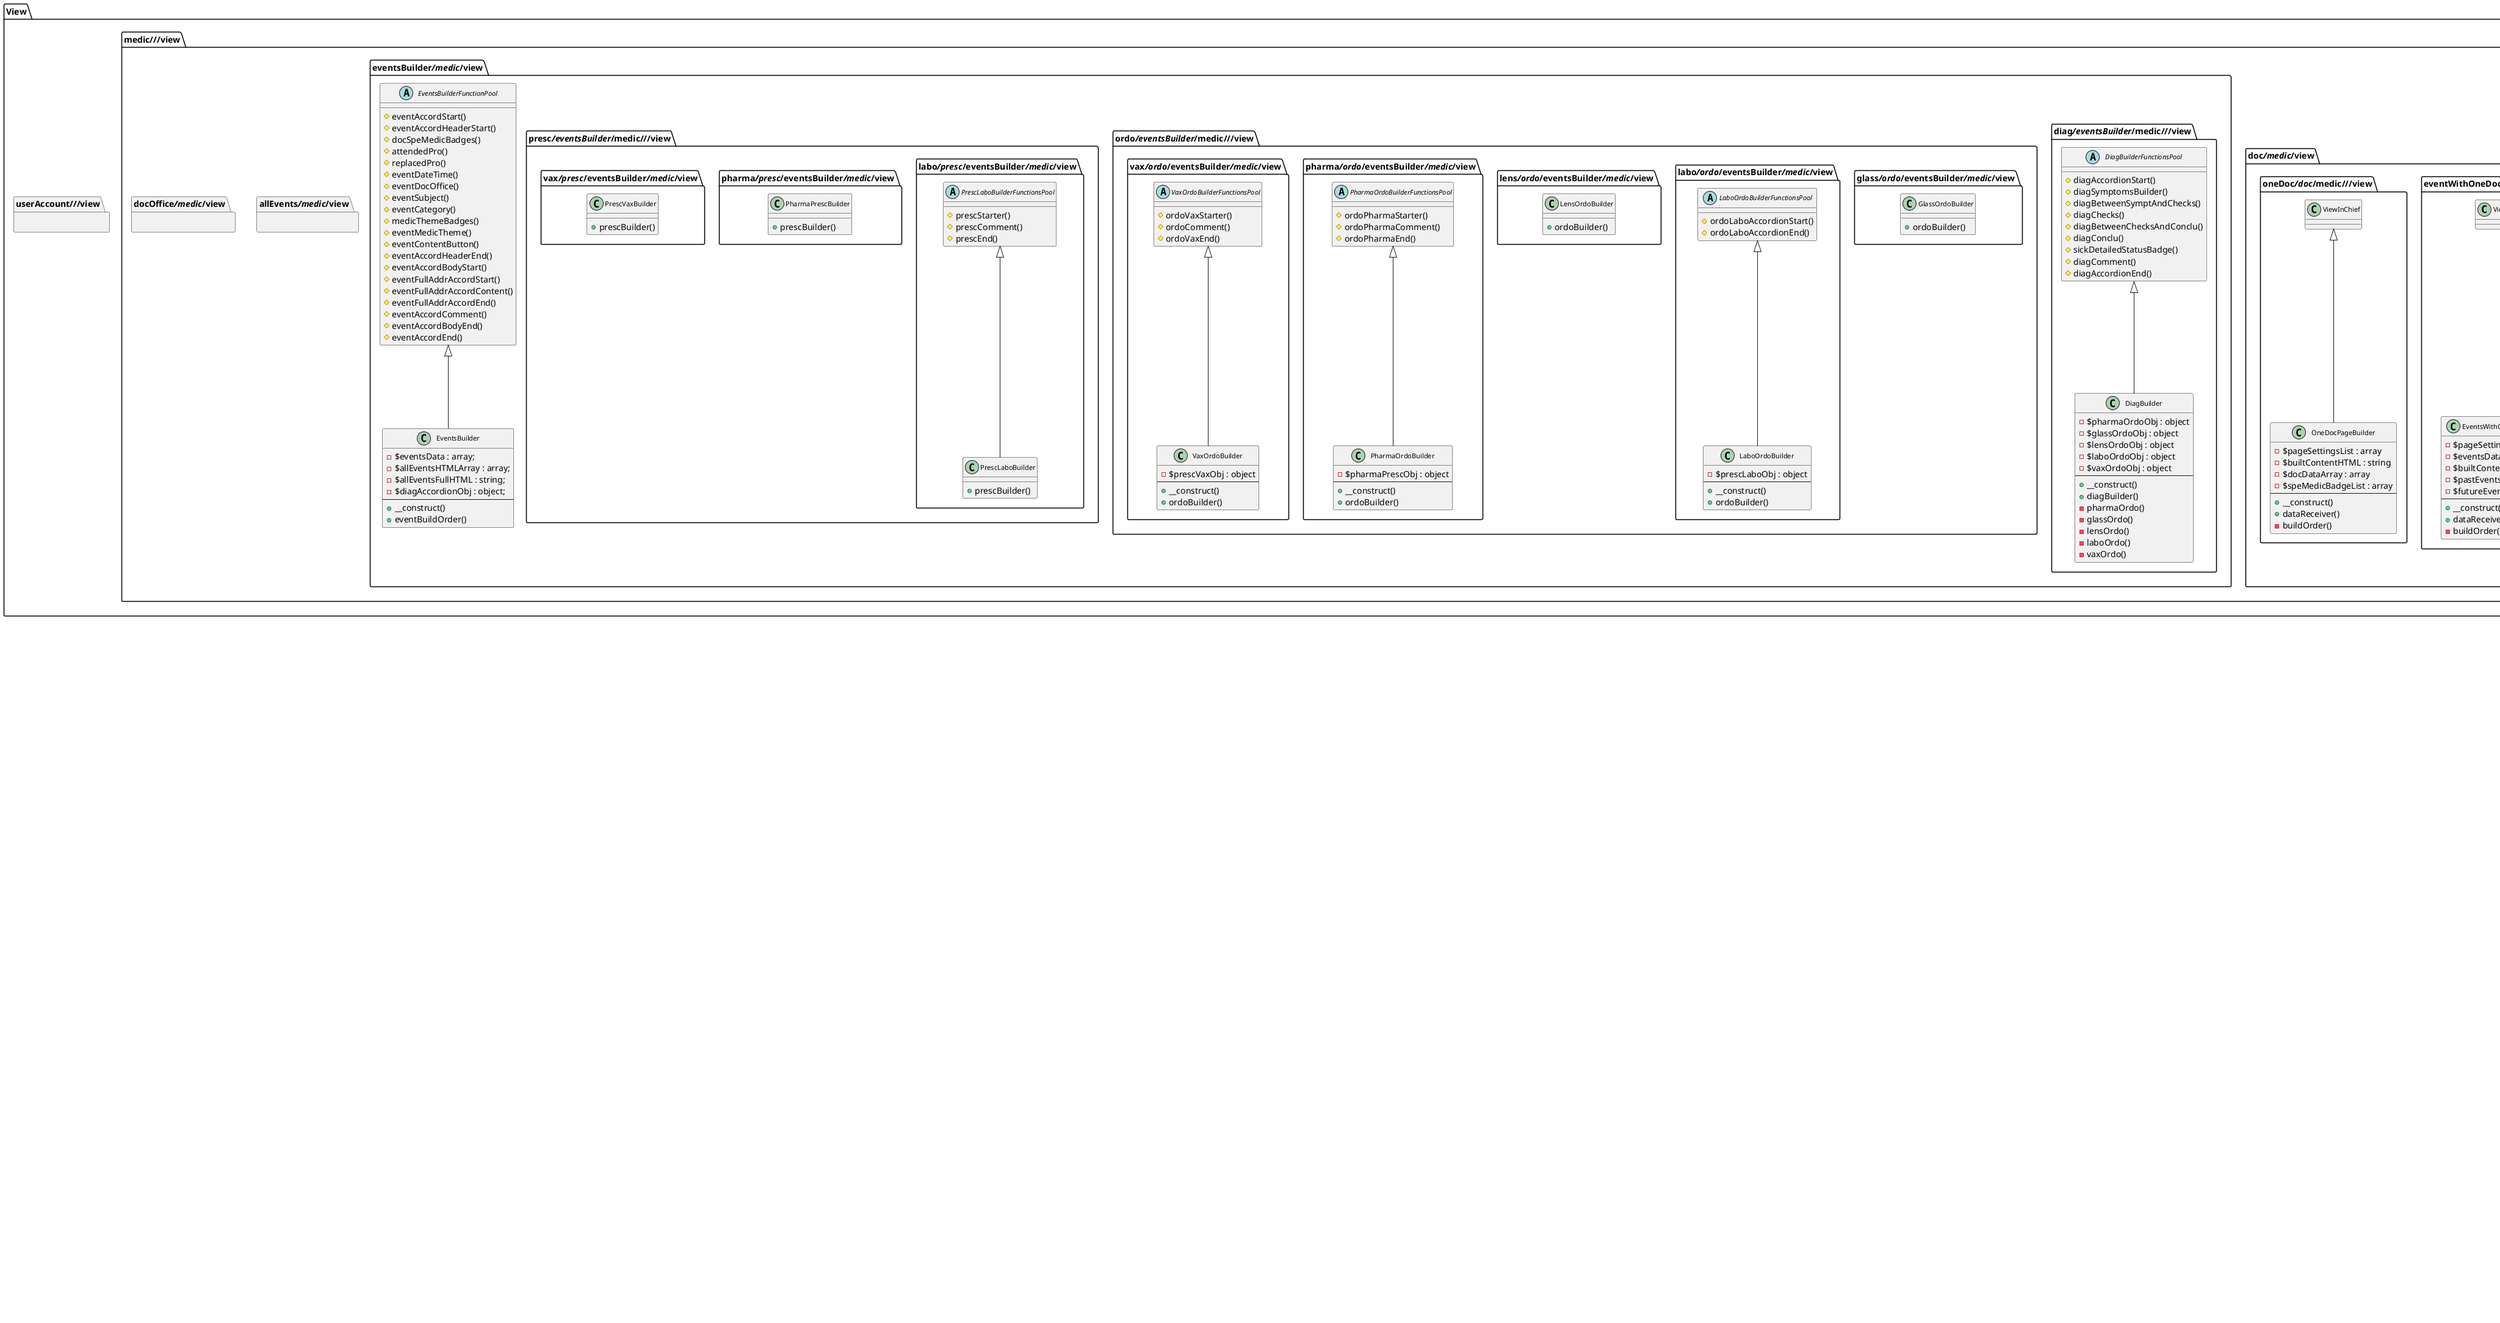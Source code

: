 @startuml

skinparam ClassFontSize 11
skinparam ClassFontName Verdana

page 1x2

together {
    package Controller {
        abstract class GetAndPostCleaner {
            # inputCleaner()
        }

        class ControllerDispatch extends GetAndPostCleaner {
            - $cleanedUpGet : array
            - $cleanedUpPost : array
            - $selectedController : string
            --
            + __construct()
            - sessionChecker()
            - unloggedDispatcher()
            - loggedInDispatcher()
        }


        package common///controller {

        }


        package home///controller {
            class HomeGetController {
                - $homeModel : object
                - $eventIdFinder : object
                - $eventDataGatherer : object
                - $medicArrayBuildOrder : object
                - $homeView : object
                --
                + __construct()
                + displayHomePage()
            }
        }


        package login///controller {
            abstract class LoginCommonController {
                - $loginView : object
                --
                + __construct()
                + displayLoginPage()
            }

            class LoginGetController extends LoginCommonController {
                + actionReceiver()
            }

            class LoginPostController extends LoginCommonController {
                - $loginModel : object
                --
                + __construct()
                + actionReceiver()
            }
        }


        package medic///controller {
            class MedicMainController {
                + subContReceiver()
            }

            package allEvents///medic///controller {

            }

            package doc///medic///controller {
                abstract class DocCommonController {
                    # $docModel : object
                    --
                    +__construct()
                }

                class DocGetController extends DocCommonController {
                    - $docView : object
                    - $cleanedUpGet : array
                    - $docList : array
                    - $speMedicList : array
                    --
                    + __construct()
                    + actionReceiver()
                    - displayAllDocList()
                    - displayOneDoc()
                    - docIDsExtractor()
                    - showEventsWithOneDoc()
                    - docTitleAddition()
                    - docFullNameSentenceCreator()
                    - speMedicAdditionToDocs()
                    - speMedicBadgeListBuildUp()
                }

                class DocPostController extends DocCommonController {
                    + __construct()
                    + actionReceiver()
                }
            }

            package docOffice///medic///controller {

            }

            package speMedic///medic///controller {

            }
        }


        package userAccount///controller {
            class UserAccountGetController {
                - $homeModel : object
                - $homeView : object
                --
                + actionReceiver()
            }

            class UserAccountPostController {
                - $homeModel : object
                - $homeView : object
                --
                + actionReceiver()
            }
        }
    }



    package Model {
        package common///model {
            abstract class ModelInChief {
                # $pdo : object
                #  $query : object
                --
                + __construct()
                # pdoInit()
                # stmtWhereBuilder()
                # pdoPreparedSelectExecute()
                # pdoRawSelectExecute()
                # pdoEventSelectMultiQuery()
                # pdoPreparedInsertUpdateDeleteExecute()
            }

        }


        package home///model {
            class HomeModel extends ModelInChief {

            }
        }


        package login///model {
            class LoginModel extends ModelInChief {
                + checkUserLogs()
            }
        }


        package medic///model {
            package allEvents///medic///model {

            }


            package doc///medic///model {
                class DocModel extends ModelInChief {
                    + __construct()
                    + gatherAllDocs()
                    + getOneDoc()
                    + gatherDocSpeMedicRelation()
                }

            }


            package doc///medic///model {

            }


            package eventDataGatherer///medic///model {
                abstract class EventDataGathererPdoManager extends ModelInChief {
                    # $pdoBufferArray : array
                    --
                    + __construct()
                    # pdoBufferArrayReinit()
                    # pdoStmtAndDestInsertionInCue()
                    # pdoStmtAndDestProcessing()
                    # pdoQueryExec()
                    # pdoResultWriter()
                }

                abstract class EventDataHelpers extends EventDataGathererPdoManager{
                    + __construct()
                    - dataStoreArrayPrepPhase1()
                    - dataStoreArrayPrepPhase2()
                    # gatherAll()
                    # dualColumnGatherAll()
                    # gatherAllFromUsagePhase()
                    # idExtractor()
                    # docIDExtractor()
                }

                abstract class SpecificStmtStore extends EventDataHelpers {
                    + __construct()
                    # medicEventList()
                    # docList()
                    # docOfficeList()
                    # prescPharmaListOnlyOrdoPharmaIds()
                    # ordoVaxSlotsOnlyOrdoVaxIds()
                    # treatPharmaNames()
                    # medicAffectNames()
                    # medicEventAffectsRelation()
                    # medicEventThemesRelation()
                    # medicEventSpemedicRelation()
                }

                class EventDataGatherer extends SpecificStmtStore {
                    # $dataStore : array
                    # $eventsIdList : array
                    --
                    + __construct()
                    + eventIdReceiver()
                    - gatherWave1PdoPrep()
                    - idExtractionFromWave1()
                    - gatherWave2PdoPrep()
                    - idExtractionFromWave2()
                    - gatherWave3PdoPrep()
                    - idExtractionFromWave3()
                    - gatherWave4PdoPrep()
                    - idExtractionFromWave4()
                    - gatherWave5PdoPrep()
                    - idExtractionFromWave5()
                    - gatherWave6PdoPrep()
                    - idExtractionFromWave6()
                    - gatherWave7PdoPrep()
                }
            }


            package eventIdFinder///medic///model {
                class EventIdFinder extends ModelInChief {
                    + __construct()
                    + comingEventsIds()
                    + eventsIdsByUserId()
                    + eventsIdsFromOneDocId()
                    + onlyOneEvent()
                }

            }


            package speMedic///medic///model {

            }
        }

        package userAccount///model {

        }
    }

    package Processor {
        package medic///processor {
            class MedicArrayBuildOrder {
                - $originalDataStore : array
                - $dataWorkbench : array
                - $objectStore : array
                - $processedDataArray : array
                --
                + __construct()
                + eventDataReceiver()
                - dateAndTimeCreator()
                - eventStartingManager()
                - prescManager()
                - ordoManager()
                - diagManager()
                - careSessionsManager()
                - vaxSessionsManager()
                - eventEndingManager()
            }

            package care///medic///processor {
                class CareSessionsOrganizer {
                    - $careSessionsList : array
                    - $careSessionElements : array
                    --
                    + careSessionsGeneralBuildOrder()
                    - careSessionsContentOrganizer()
                    - careElementsAddition()
                }
            }

            package diag///medic///processor {
                class DiagConclusionsOrganizer {
                    - $diagConclusions : array
                    - $medicAffectList : array
                    --
                    + diagConclusionsGeneralBuildOrder()
                    - diagConclusionsOrganizer()
                    - diagConclusionsMerge()
                }

                class DiagListOrganizer {
                    - $diagList : array
                    - $diagCheckpoints : array
                    - $diagThemes : array
                    - $diagSymptoms : array
                    - $diagConclusions : array
                    - $ordoGlobalArray : array
                    --
                    + diagListArrayGeneralBuildOrder()
                    - diagListOrganizer()
                    - checkpointsAddition()
                    - themesAddition()
                    - symptomsAddition()
                    - conclusionsAddition()
                    - ordoAddition()
                }

                class DiagThemesOrganizer {
                    - $diagMedicThemesRelation : array
                    - $medicThemeList : array
                    --
                    + diagThemesGeneralBuildOrder()
                    - diagThemeMerge()
                }
            }

            package event///medic///processor {
                class EventDataOrganizer {
                    - $eventArray : array
                    - $dateAndTime : array
                    - $docOfficeList : array
                    - $medicEventThemesRelation : array
                    - $medicEventSpemedicRelation : array
                    - $docSpemedicRelation : array
                    - $speMedicFullList : array
                    - $docList : array
                    --
                    + eventGeneralBuildOrder()
                    - contentOrganizer()
                    - docTitleAndFullNameAddition()
                    - docTitleAddition()
                    - docFullNameSentenceCreator()
                    - docSpeMedicAddition()
                    - docSpeMedicIdAdder()
                    - docSpeMedicAdder()
                    - timeManagement()
                    - eventThemesAddition()
                    - eventSpeMedicAddition()
                    - docOfficeDataAdder()
                }

                class EventFinalContentMerger {
                    - $eventArray : array
                    - $todayEarlyTimestamp : int
                    - $diagList : array
                    - $careSessions : array
                    - $futureEvents : array
                    - $pastEvents : array
                    - $timeSortedEvents : array
                    --
                    + eventContentMerger()
                    - diagContentMerger()
                    - careSessionsContentMerger()
                    - eventTimeDispatcher()
                    - pastAndFutureEventsTimeSorting()
                    - incrTimestampEventSorting()
                    - decrTimestampEventSorting()
                }
            }

            package ordo///medic///processor {
                class OrdoGatherAndSorting {
                    - $ordoLabo : array
                    - $ordoPharma : array
                    - $ordoVax : array
                    - $ordoSight : array
                    - $ordoGlobalArray : array
                    --
                    + ordoArrayGeneralBuildOrder()
                    - allInOneArray()
                    - timestampSorting()
                }

                class OrdoLaboOrganizer {
                    - $ordoLaboList : array
                    - $dateAndTime : array
                    - $prescOrdoLabo : array
                    - $ordoLaboSlots : array
                    --
                    + ordoLaboGeneralBuildOrder()
                    - ordoLaboContentOrganizer()
                    - timeManagement()
                    - prescAdder()
                    - slotsAdder()
                }

                class OrdoPharmaOrganizer {
                    - $ordoPharmaList : array
                    - $dateAndTime : array
                    - $prescOrdoPharma : array
                    --
                    + ordoPharmaGeneralBuildOrder()
                    - timeManagement()
                    - prescAdder()
                }

                class OrdoSightOrganizer {
                    - $ordoSightList : array
                    - $dateAndTime : array
                    --
                    + ordoSightGeneralBuildOrder()
                    - ordoSightContentOrganizer()
                    - glassOrganizer()
                    - lensOrganizer()
                    - timeManagement()
                    - glassAndLensOrdoSentenceBuilder()
                    - perEyeSentenceBuilder()
                    - roundNumberExtender()
                }

                class OrdoVaxOrganizer {
                    - $ordoVaxList : array
                    - $dateAndTime : array
                    - $prescOrdoVax : array
                    - $ordoVaxSlots : array
                    --
                    + ordoVaxGeneralBuildOrder()
                    - ordoVaxContentOrganizer()
                    - timeManagement()
                    - prescAdder()
                    - slotsAdder()
                }

            }

            package presc///medic///processor {
                class PrescOrdoLaboOrganizer {
                    - $prescLaboList : array
                    - $prescLaboElements : array
                    --
                    + prescOrdoLaboGeneralBuildOrder()
                    - prescContentOrganizer()
                    - prescElementsAddition()
                }

                class PrescOrdoPharmaOrganizer {
                    - $prescPharmaList : array
                    - $treatPharmaList : array
                    - $treatPharmaRoleOnAffect : array
                    - $medicAffectList : array
                    --
                    + prescOrdoPharmaGeneralBuildOrder()
                    - prescTreatContentOrganizer()
                    - treatContentOrganizer()
                    - roleContentOrganizer()
                    - affectContentOrganizer()
                    - roleAndAffectMerge()
                    - prescAndRoleMerge()
                    - prescAndTreatMerge()
                }

                class PrescOrdoVaxOrganizer {
                    - $prescVaxList : array
                    - $treatPharmaList : array
                    --
                    + prescOrdoVaxGeneralBuildOrder()
                    - treatmentAdder()
                }
            }

            package vax///medic///processor {
                class VaxSessionsOrganizer {
                    - $vaxSessionsList : array
                    - $vaxSessionsSideEffects : array
                    --
                    + vaxSessionsGeneralBuildOrder()
                    - vaxSessionsContentOrganizer()
                    - vaxSideEffectsAddition()
                }

            }
        }
    }

    package View {
        package common///view {
            abstract class ViewInChief {
                # $topMainLayoutHTML : string
                # $bottomMainLayoutHTML : string
                # $pageContent : string
                --
                # topMainLayoutAssembly()
                # bottomMainLayoutAssembly()
                # pageSetup()
                # pageDisplay()
            }
        }

        package home///view {
            class HomePageBuilder extends ViewInChief {
                - $pageSettingsList : array
                - $eventsData : array
                - $builtContentHTML : string
                - $futureEventsHTML : string
                - $eventsBuilder : object
                --
                + __construct()
                + dataReceiver()
                - buildOrder()
            }

        }

        package login///view {
            class LoginPageBuilder extends ViewInChief {
                - $pageSettingsList : array
                --
                + __construct()
                + buildOrder()
            }
        }

        package medic///view {
            package allEvents///medic///view  {

            }

            package doc///medic///view {
                package docList///doc///medic///view {
                    class DocListPageBuilder extends ViewInChief {
                        - $pageSettingsList : array
                        - $builtContentHTML : string
                        - $docList : array
                        - $speMedicBadgeList : array
                        --
                        + __construct()
                        + buildOrder()
                        - docCardsBuilder()
                        - cardTop()
                        - cardSpeMedicBadgesBuilder()
                        - cardBottom()
                        - addDocButton()
                        - speMedicBadgesBuilder()
                    }
                }

                package eventWithOneDoc///doc///medic///view {
                    class EventsWithOneDocPageBuilder extends ViewInChief {
                        - $pageSettingsList : array
                        - $eventsData : array
                        - $builtContentHTML : string
                        - $pastEventsHTML : string
                        - $futureEventsHTML : string
                        --
                        + __construct()
                        + dataReceiver()
                        - buildOrder()
                    }
                }

                package oneDoc///doc///medic///view {
                    class OneDocPageBuilder extends ViewInChief {
                        - $pageSettingsList : array
                        - $builtContentHTML : string
                        - $docDataArray : array
                        - $speMedicBadgeList : array
                        --
                        + __construct()
                        + dataReceiver()
                        - buildOrder()
                    }

                }
            }

            package docOffice///medic///view {

            }

            package eventsBuilder///medic///view {
                class EventsBuilder extends EventsBuilderFunctionPool {
                    - $eventsData : array;
                    - $allEventsHTMLArray : array;
                    - $allEventsFullHTML : string;
                    - $diagAccordionObj : object;
                    --
                    + __construct()
                    + eventBuildOrder()
                }

                abstract class EventsBuilderFunctionPool {
                    # eventAccordStart()
                    # eventAccordHeaderStart()
                    # docSpeMedicBadges()
                    # attendedPro()
                    # replacedPro()
                    # eventDateTime()
                    # eventDocOffice()
                    # eventSubject()
                    # eventCategory()
                    # medicThemeBadges()
                    # eventMedicTheme()
                    # eventContentButton()
                    # eventAccordHeaderEnd()
                    # eventAccordBodyStart()
                    # eventFullAddrAccordStart()
                    # eventFullAddrAccordContent()
                    # eventFullAddrAccordEnd()
                    # eventAccordComment()
                    # eventAccordBodyEnd()
                    # eventAccordEnd()
                }

                package diag///eventsBuilder///medic///view {
                    class DiagBuilder extends DiagBuilderFunctionsPool {
                        - $pharmaOrdoObj : object
                        - $glassOrdoObj : object
                        - $lensOrdoObj : object
                        - $laboOrdoObj : object
                        - $vaxOrdoObj : object
                        --
                        + __construct()
                        + diagBuilder()
                        - pharmaOrdo()
                        - glassOrdo()
                        - lensOrdo()
                        - laboOrdo()
                        - vaxOrdo()
                    }

                    abstract class DiagBuilderFunctionsPool
                    {
                        # diagAccordionStart()
                        # diagSymptomsBuilder()
                        # diagBetweenSymptAndChecks()
                        # diagChecks()
                        # diagBetweenChecksAndConclu()
                        # diagConclu()
                        # sickDetailedStatusBadge()
                        # diagComment()
                        # diagAccordionEnd()
                    }

                }

                 package ordo///eventsBuilder///medic///view {
                    package glass///ordo///eventsBuilder///medic///view {
                        class GlassOrdoBuilder {
                            + ordoBuilder()
                        }

                    }

                    package labo///ordo///eventsBuilder///medic///view {
                        class LaboOrdoBuilder extends LaboOrdoBuilderFunctionsPool
                        {
                            - $prescLaboObj : object
                            --
                            + __construct()
                            + ordoBuilder()
                        }

                        abstract class LaboOrdoBuilderFunctionsPool {
                            # ordoLaboAccordionStart()
                            # ordoLaboAccordionEnd()
                        }
                    }

                    package lens///ordo///eventsBuilder///medic///view {
                        class LensOrdoBuilder {
                            + ordoBuilder()
                        }

                    }

                    package pharma///ordo///eventsBuilder///medic///view {
                        class PharmaOrdoBuilder extends PharmaOrdoBuilderFunctionsPool
                        {
                            - $pharmaPrescObj : object
                            --
                            + __construct()
                            + ordoBuilder()
                        }

                        abstract class PharmaOrdoBuilderFunctionsPool
                        {
                            # ordoPharmaStarter()
                            # ordoPharmaComment()
                            # ordoPharmaEnd()
                        }
                    }

                    package vax///ordo///eventsBuilder///medic///view {
                        class VaxOrdoBuilder extends VaxOrdoBuilderFunctionsPool {
                            - $prescVaxObj : object
                            --
                            + __construct()
                            + ordoBuilder()
                        }

                        abstract class VaxOrdoBuilderFunctionsPool {
                            # ordoVaxStarter()
                            # ordoComment()
                            # ordoVaxEnd()
                        }

                    }
                }

                package presc///eventsBuilder///medic///view {
                    package labo///presc///eventsBuilder///medic///view {
                        class PrescLaboBuilder extends PrescLaboBuilderFunctionsPool {
                            + prescBuilder()
                        }

                        abstract class PrescLaboBuilderFunctionsPool {
                            # prescStarter()
                            # prescComment()
                            # prescEnd()
                        }
                    }

                    package pharma///presc///eventsBuilder///medic///view {
                        class PharmaPrescBuilder {
                            + prescBuilder()
                        }
                    }

                    package vax///presc///eventsBuilder///medic///view {
                        class PrescVaxBuilder {
                            + prescBuilder()
                        }
                    }
                }

            }
        }

        package userAccount///view {

        }

    }
}




@enduml